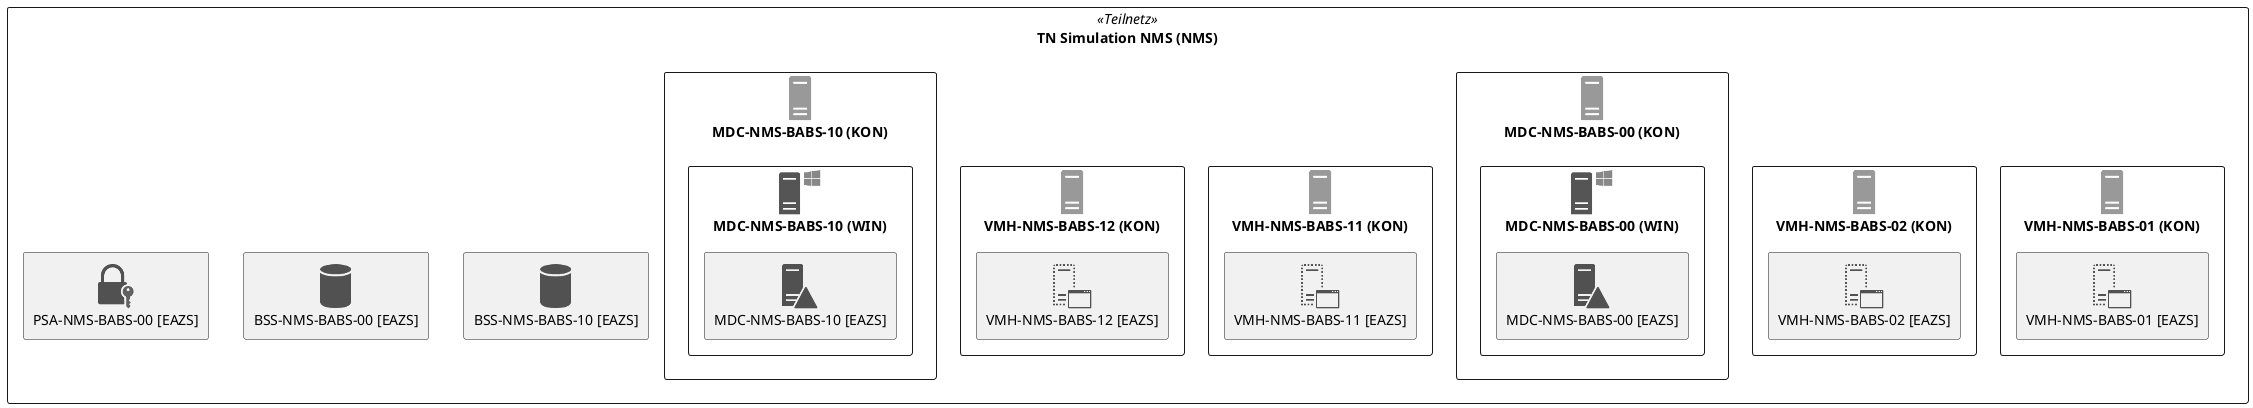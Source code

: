 @startuml


skinparam monochrome true
skinparam componentStyle uml2
!include <office/databases/database>
!include <office/databases/database>
!include <office/servers/server_generic_green>
!include <office/servers/virtual_application_server>
!include <office/Servers/virtual_server>
!include <office/Servers/windows_server>
!include <office/servers/certificate_authority>
!include <office/Servers/virtual_server>
!include <office/Servers/windows_server>
!include <office/servers/web_server>
!include <office/Servers/virtual_server>
!include <office/Servers/windows_server>
!include <office/databases/monitoring_store>
!include <office/Servers/virtual_server>
!include <office/Servers/windows_server>
!include <office/services/central_management_service>
!include <office/Servers/virtual_server>
!include <office/Servers/server_farm>
!include <office/Servers/virtual_server>
!include <office/Servers/windows_server>
!include <office/concepts/backup_local>
!include <office/Servers/virtual_server>
!include <office/Servers/windows_server>
!include <office/Security/lock_with_key_security>
!include <office/Servers/virtual_server>
!include <cloudinsight/linux>
!include <office/communications/central_management_service>
!include <office/Servers/virtual_server>
!include <office/Servers/windows_server>
!include <office/Servers/file_server>
!include <office/Servers/virtual_server>
!include <office/Servers/windows_server>
!include <office/services/central_management_service>
!include <office/servers/server_generic_green>
!include <office/servers/virtual_application_server>
!include <office/Servers/virtual_server>
!include <office/Servers/windows_server>
!include <office/servers/reverse_proxy>
!include <office/Servers/virtual_server>
!include <office/Servers/windows_server>
!include <office/concepts/backup_local>
!include <office/Servers/virtual_server>
!include <office/Servers/windows_server>
!include <office/concepts/install>
!include <office/Servers/virtual_server>
!include <cloudinsight/linux>
!include <office/concepts/install>
!include <office/servers/server_generic_green>
!include <office/Servers/windows_server>
!include <office/Servers/domain_controller>
!include <office/servers/server_generic_green>
!include <office/servers/virtual_application_server>
!include <office/Servers/virtual_server>
!include <office/Servers/windows_server>
!include <office/servers/certificate_authority>
!include <office/Servers/virtual_server>
!include <office/Servers/windows_server>
!include <office/servers/web_server>
!include <office/Servers/virtual_server>
!include <office/Servers/windows_server>
!include <office/databases/monitoring_store>
!include <office/Servers/virtual_server>
!include <office/Servers/windows_server>
!include <office/services/central_management_service>
!include <office/Servers/virtual_server>
!include <cloudinsight/linux>
!include <office/communications/central_management_service>
!include <office/Servers/virtual_server>
!include <office/Servers/windows_server>
!include <office/Servers/file_server>
!include <office/Servers/virtual_server>
!include <office/Servers/windows_server>
!include <office/services/central_management_service>
!include <office/servers/server_generic_green>
!include <office/servers/virtual_application_server>
!include <office/Servers/virtual_server>
!include <office/Servers/windows_server>
!include <office/servers/reverse_proxy>
!include <office/Servers/virtual_server>
!include <office/Servers/windows_server>
!include <office/concepts/backup_local>
!include <office/Servers/virtual_server>
!include <office/Servers/windows_server>
!include <office/concepts/install>
!include <office/Servers/virtual_server>
!include <cloudinsight/linux>
!include <office/concepts/install>
!include <office/servers/server_generic_green>
!include <office/Servers/windows_server>
!include <office/Servers/domain_controller>
!include <office/security/lock_with_key_security_blue>

show stereotype

rectangle TN__F_Simulation__F_NMS__F___N_NMS__O_ as "TN Simulation NMS (NMS)" <<Teilnetz>> {
	rectangle BSS__S_NMS__S_BABS__S_10__F__aA_EAZS_aC_ as "BSS-NMS-BABS-10 [EAZS]" <<$database>> {
	
	}
	rectangle BSS__S_NMS__S_BABS__S_00__F__aA_EAZS_aC_ as "BSS-NMS-BABS-00 [EAZS]" <<$database>> {
	
	}
	rectangle VMH__S_NMS__S_BABS__S_01__F___N_KON__O_ as "VMH-NMS-BABS-01 (KON)" <<$server_generic_green>> {
		rectangle VMH__S_NMS__S_BABS__S_01__F__aA_EAZS_aC_ as "VMH-NMS-BABS-01 [EAZS]" <<$virtual_application_server>> {
		
		}
	}
	rectangle VMH__S_NMS__S_BABS__S_02__F___N_KON__O_ as "VMH-NMS-BABS-02 (KON)" <<$server_generic_green>> {
		rectangle VMH__S_NMS__S_BABS__S_02__F__aA_EAZS_aC_ as "VMH-NMS-BABS-02 [EAZS]" <<$virtual_application_server>> {
		
		}
	}
	rectangle MDC__S_NMS__S_BABS__S_00__F___N_KON__O_ as "MDC-NMS-BABS-00 (KON)" <<$server_generic_green>> {
		rectangle MDC__S_NMS__S_BABS__S_00__F___N_WIN__O_ as "MDC-NMS-BABS-00 (WIN)" <<$windows_server>> {
			rectangle MDC__S_NMS__S_BABS__S_00__F__aA_EAZS_aC_ as "MDC-NMS-BABS-00 [EAZS]" <<$domain_controller>> {
			
			}
		}
	}
	rectangle VMH__S_NMS__S_BABS__S_11__F___N_KON__O_ as "VMH-NMS-BABS-11 (KON)" <<$server_generic_green>> {
		rectangle VMH__S_NMS__S_BABS__S_11__F__aA_EAZS_aC_ as "VMH-NMS-BABS-11 [EAZS]" <<$virtual_application_server>> {
		
		}
	}
	rectangle VMH__S_NMS__S_BABS__S_12__F___N_KON__O_ as "VMH-NMS-BABS-12 (KON)" <<$server_generic_green>> {
		rectangle VMH__S_NMS__S_BABS__S_12__F__aA_EAZS_aC_ as "VMH-NMS-BABS-12 [EAZS]" <<$virtual_application_server>> {
		
		}
	}
	rectangle MDC__S_NMS__S_BABS__S_10__F___N_KON__O_ as "MDC-NMS-BABS-10 (KON)" <<$server_generic_green>> {
		rectangle MDC__S_NMS__S_BABS__S_10__F___N_WIN__O_ as "MDC-NMS-BABS-10 (WIN)" <<$windows_server>> {
			rectangle MDC__S_NMS__S_BABS__S_10__F__aA_EAZS_aC_ as "MDC-NMS-BABS-10 [EAZS]" <<$domain_controller>> {
			
			}
		}
	}
	rectangle PSA__S_NMS__S_BABS__S_00__F__aA_EAZS_aC_ as "PSA-NMS-BABS-00 [EAZS]" <<$lock_with_key_security_blue>> {
	
	}
}


' Begin Protected Region [[layouting]]

' End Protected Region   [[layouting]]

@enduml
' Actifsource ID=[dc5bfacd-eaac-11e8-88d3-bfc6b992bdec,c96b6678-0eb1-11e9-9f19-6d15636f4ecc,Hash]
